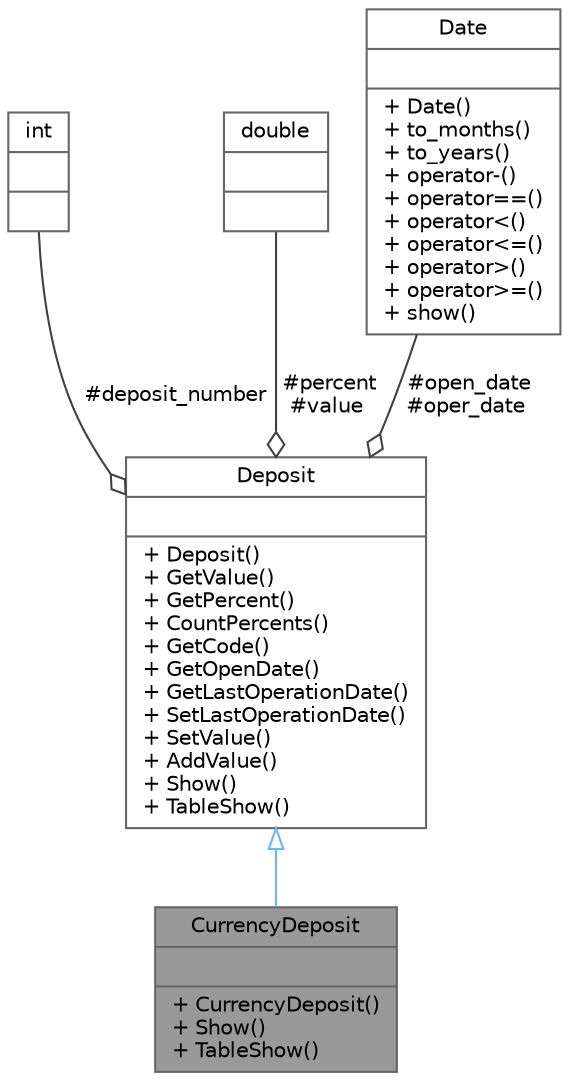 digraph "CurrencyDeposit"
{
 // LATEX_PDF_SIZE
  bgcolor="transparent";
  edge [fontname=Helvetica,fontsize=10,labelfontname=Helvetica,labelfontsize=10];
  node [fontname=Helvetica,fontsize=10,shape=box,height=0.2,width=0.4];
  Node1 [shape=record,label="{CurrencyDeposit\n||+ CurrencyDeposit()\l+ Show()\l+ TableShow()\l}",height=0.2,width=0.4,color="gray40", fillcolor="grey60", style="filled", fontcolor="black",tooltip=" "];
  Node2 -> Node1 [dir="back",color="steelblue1",style="solid",arrowtail="onormal"];
  Node2 [shape=record,label="{Deposit\n||+ Deposit()\l+ GetValue()\l+ GetPercent()\l+ CountPercents()\l+ GetCode()\l+ GetOpenDate()\l+ GetLastOperationDate()\l+ SetLastOperationDate()\l+ SetValue()\l+ AddValue()\l+ Show()\l+ TableShow()\l}",height=0.2,width=0.4,color="gray40", fillcolor="white", style="filled",URL="$db/df5/classDeposit.html",tooltip=" "];
  Node3 -> Node2 [color="grey25",style="solid",label=" #deposit_number" ,arrowhead="odiamond"];
  Node3 [shape=record,label="{int\n||}",height=0.2,width=0.4,color="gray40", fillcolor="white", style="filled",tooltip=" "];
  Node4 -> Node2 [color="grey25",style="solid",label=" #percent\n#value" ,arrowhead="odiamond"];
  Node4 [shape=record,label="{double\n||}",height=0.2,width=0.4,color="gray40", fillcolor="white", style="filled",tooltip=" "];
  Node5 -> Node2 [color="grey25",style="solid",label=" #open_date\n#oper_date" ,arrowhead="odiamond"];
  Node5 [shape=record,label="{Date\n||+ Date()\l+ to_months()\l+ to_years()\l+ operator-()\l+ operator==()\l+ operator\<()\l+ operator\<=()\l+ operator\>()\l+ operator\>=()\l+ show()\l}",height=0.2,width=0.4,color="gray40", fillcolor="white", style="filled",URL="$de/d4a/classDate.html",tooltip=" "];
}
